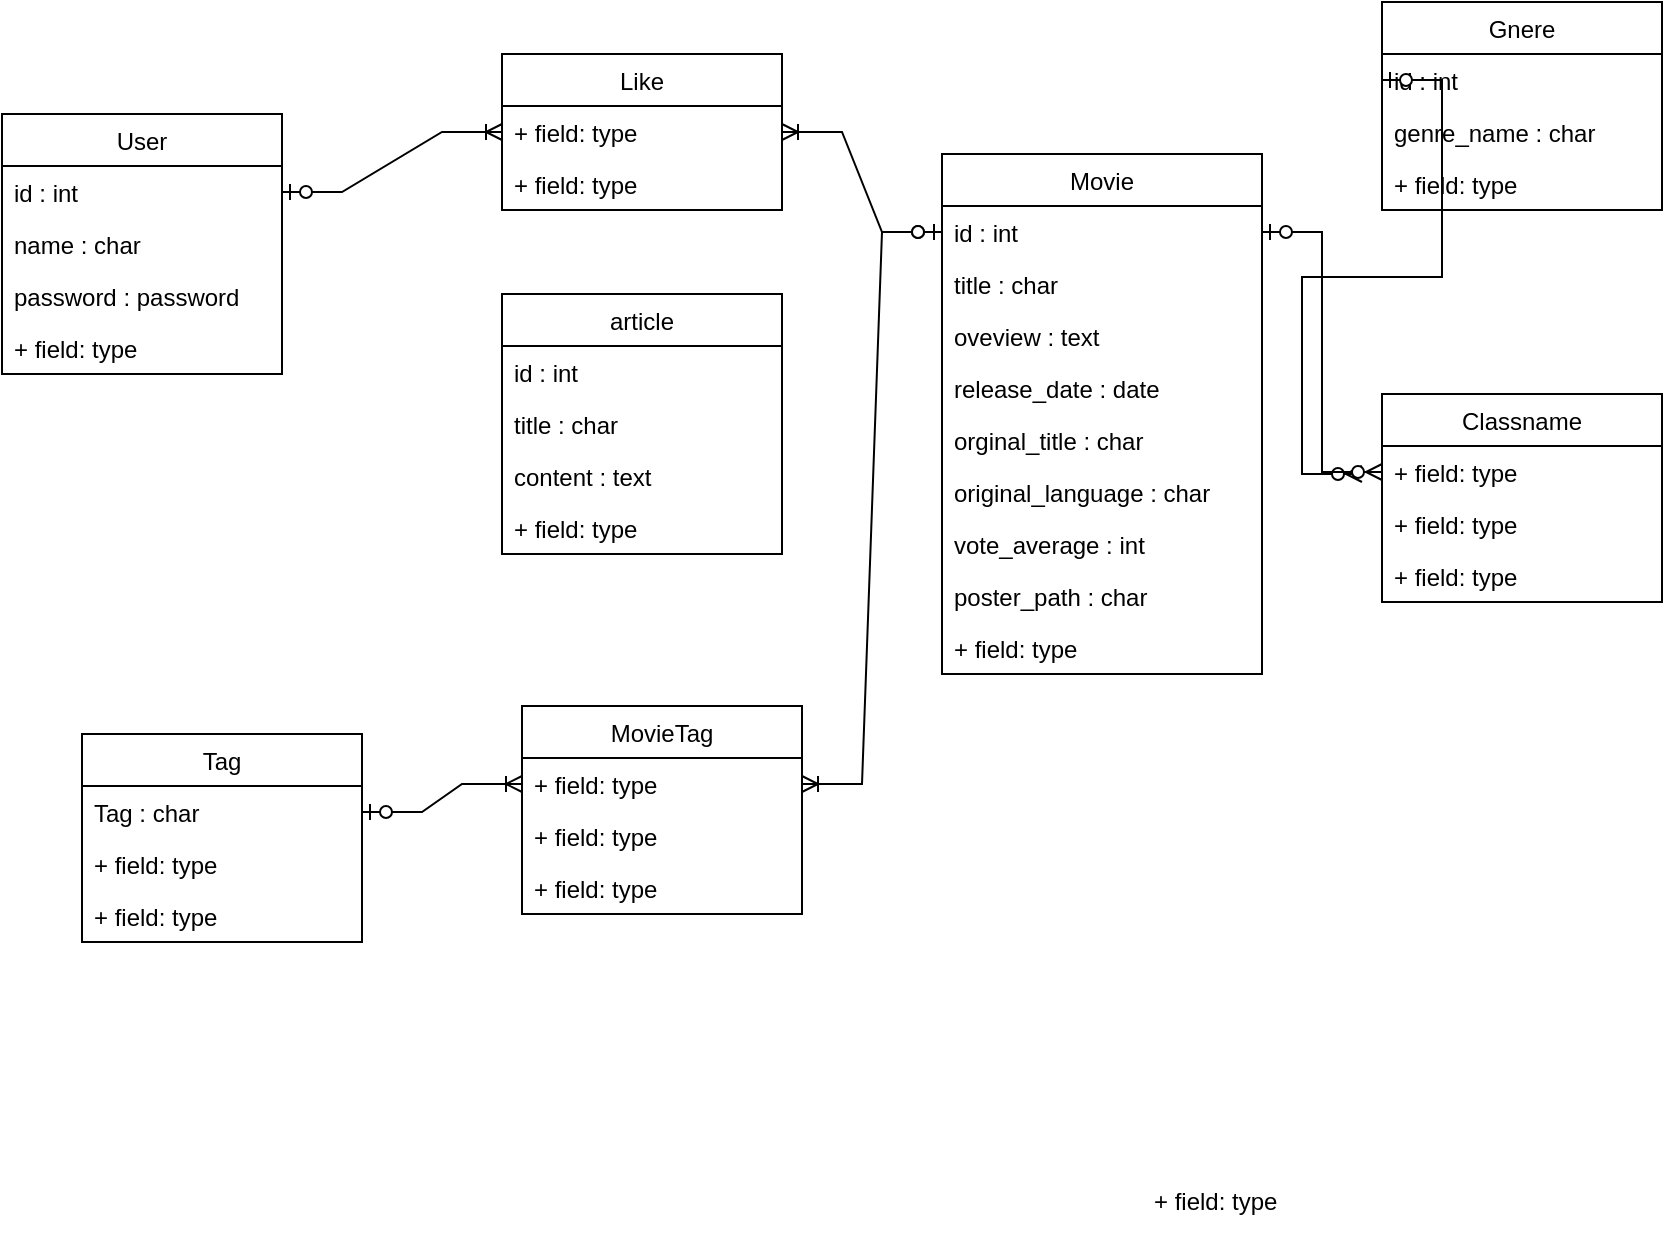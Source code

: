 <mxfile version="20.5.3" type="device"><diagram id="C5RBs43oDa-KdzZeNtuy" name="Page-1"><mxGraphModel dx="988" dy="656" grid="1" gridSize="10" guides="1" tooltips="1" connect="1" arrows="1" fold="1" page="1" pageScale="1" pageWidth="827" pageHeight="1169" math="0" shadow="0"><root><mxCell id="WIyWlLk6GJQsqaUBKTNV-0"/><mxCell id="WIyWlLk6GJQsqaUBKTNV-1" parent="WIyWlLk6GJQsqaUBKTNV-0"/><mxCell id="A35lojZoDRnae0_go5Ox-72" value="Movie" style="swimlane;fontStyle=0;childLayout=stackLayout;horizontal=1;startSize=26;fillColor=none;horizontalStack=0;resizeParent=1;resizeParentMax=0;resizeLast=0;collapsible=1;marginBottom=0;" parent="WIyWlLk6GJQsqaUBKTNV-1" vertex="1"><mxGeometry x="530" y="110" width="160" height="260" as="geometry"/></mxCell><mxCell id="A35lojZoDRnae0_go5Ox-86" value="id : int" style="text;strokeColor=none;fillColor=none;align=left;verticalAlign=top;spacingLeft=4;spacingRight=4;overflow=hidden;rotatable=0;points=[[0,0.5],[1,0.5]];portConstraint=eastwest;" parent="A35lojZoDRnae0_go5Ox-72" vertex="1"><mxGeometry y="26" width="160" height="26" as="geometry"/></mxCell><mxCell id="A35lojZoDRnae0_go5Ox-74" value="title : char" style="text;strokeColor=none;fillColor=none;align=left;verticalAlign=top;spacingLeft=4;spacingRight=4;overflow=hidden;rotatable=0;points=[[0,0.5],[1,0.5]];portConstraint=eastwest;" parent="A35lojZoDRnae0_go5Ox-72" vertex="1"><mxGeometry y="52" width="160" height="26" as="geometry"/></mxCell><mxCell id="A35lojZoDRnae0_go5Ox-81" value="oveview : text" style="text;strokeColor=none;fillColor=none;align=left;verticalAlign=top;spacingLeft=4;spacingRight=4;overflow=hidden;rotatable=0;points=[[0,0.5],[1,0.5]];portConstraint=eastwest;" parent="A35lojZoDRnae0_go5Ox-72" vertex="1"><mxGeometry y="78" width="160" height="26" as="geometry"/></mxCell><mxCell id="A35lojZoDRnae0_go5Ox-82" value="release_date : date" style="text;strokeColor=none;fillColor=none;align=left;verticalAlign=top;spacingLeft=4;spacingRight=4;overflow=hidden;rotatable=0;points=[[0,0.5],[1,0.5]];portConstraint=eastwest;" parent="A35lojZoDRnae0_go5Ox-72" vertex="1"><mxGeometry y="104" width="160" height="26" as="geometry"/></mxCell><mxCell id="A35lojZoDRnae0_go5Ox-80" value="orginal_title : char" style="text;strokeColor=none;fillColor=none;align=left;verticalAlign=top;spacingLeft=4;spacingRight=4;overflow=hidden;rotatable=0;points=[[0,0.5],[1,0.5]];portConstraint=eastwest;" parent="A35lojZoDRnae0_go5Ox-72" vertex="1"><mxGeometry y="130" width="160" height="26" as="geometry"/></mxCell><mxCell id="A35lojZoDRnae0_go5Ox-85" value="original_language : char" style="text;strokeColor=none;fillColor=none;align=left;verticalAlign=top;spacingLeft=4;spacingRight=4;overflow=hidden;rotatable=0;points=[[0,0.5],[1,0.5]];portConstraint=eastwest;" parent="A35lojZoDRnae0_go5Ox-72" vertex="1"><mxGeometry y="156" width="160" height="26" as="geometry"/></mxCell><mxCell id="A35lojZoDRnae0_go5Ox-83" value="vote_average : int" style="text;strokeColor=none;fillColor=none;align=left;verticalAlign=top;spacingLeft=4;spacingRight=4;overflow=hidden;rotatable=0;points=[[0,0.5],[1,0.5]];portConstraint=eastwest;" parent="A35lojZoDRnae0_go5Ox-72" vertex="1"><mxGeometry y="182" width="160" height="26" as="geometry"/></mxCell><mxCell id="A35lojZoDRnae0_go5Ox-88" value="poster_path : char" style="text;strokeColor=none;fillColor=none;align=left;verticalAlign=top;spacingLeft=4;spacingRight=4;overflow=hidden;rotatable=0;points=[[0,0.5],[1,0.5]];portConstraint=eastwest;" parent="A35lojZoDRnae0_go5Ox-72" vertex="1"><mxGeometry y="208" width="160" height="26" as="geometry"/></mxCell><mxCell id="A35lojZoDRnae0_go5Ox-84" value="+ field: type" style="text;strokeColor=none;fillColor=none;align=left;verticalAlign=top;spacingLeft=4;spacingRight=4;overflow=hidden;rotatable=0;points=[[0,0.5],[1,0.5]];portConstraint=eastwest;" parent="A35lojZoDRnae0_go5Ox-72" vertex="1"><mxGeometry y="234" width="160" height="26" as="geometry"/></mxCell><mxCell id="A35lojZoDRnae0_go5Ox-76" value="User" style="swimlane;fontStyle=0;childLayout=stackLayout;horizontal=1;startSize=26;fillColor=none;horizontalStack=0;resizeParent=1;resizeParentMax=0;resizeLast=0;collapsible=1;marginBottom=0;" parent="WIyWlLk6GJQsqaUBKTNV-1" vertex="1"><mxGeometry x="60" y="90" width="140" height="130" as="geometry"/></mxCell><mxCell id="A35lojZoDRnae0_go5Ox-77" value="id : int" style="text;strokeColor=none;fillColor=none;align=left;verticalAlign=top;spacingLeft=4;spacingRight=4;overflow=hidden;rotatable=0;points=[[0,0.5],[1,0.5]];portConstraint=eastwest;" parent="A35lojZoDRnae0_go5Ox-76" vertex="1"><mxGeometry y="26" width="140" height="26" as="geometry"/></mxCell><mxCell id="A35lojZoDRnae0_go5Ox-78" value="name : char" style="text;strokeColor=none;fillColor=none;align=left;verticalAlign=top;spacingLeft=4;spacingRight=4;overflow=hidden;rotatable=0;points=[[0,0.5],[1,0.5]];portConstraint=eastwest;" parent="A35lojZoDRnae0_go5Ox-76" vertex="1"><mxGeometry y="52" width="140" height="26" as="geometry"/></mxCell><mxCell id="A35lojZoDRnae0_go5Ox-79" value="password : password" style="text;strokeColor=none;fillColor=none;align=left;verticalAlign=top;spacingLeft=4;spacingRight=4;overflow=hidden;rotatable=0;points=[[0,0.5],[1,0.5]];portConstraint=eastwest;" parent="A35lojZoDRnae0_go5Ox-76" vertex="1"><mxGeometry y="78" width="140" height="26" as="geometry"/></mxCell><mxCell id="A35lojZoDRnae0_go5Ox-87" value="+ field: type" style="text;strokeColor=none;fillColor=none;align=left;verticalAlign=top;spacingLeft=4;spacingRight=4;overflow=hidden;rotatable=0;points=[[0,0.5],[1,0.5]];portConstraint=eastwest;" parent="A35lojZoDRnae0_go5Ox-76" vertex="1"><mxGeometry y="104" width="140" height="26" as="geometry"/></mxCell><mxCell id="A35lojZoDRnae0_go5Ox-89" value="+ field: type" style="text;strokeColor=none;fillColor=none;align=left;verticalAlign=top;spacingLeft=4;spacingRight=4;overflow=hidden;rotatable=0;points=[[0,0.5],[1,0.5]];portConstraint=eastwest;" parent="WIyWlLk6GJQsqaUBKTNV-1" vertex="1"><mxGeometry x="630" y="620" width="140" height="26" as="geometry"/></mxCell><mxCell id="A35lojZoDRnae0_go5Ox-91" value="Tag" style="swimlane;fontStyle=0;childLayout=stackLayout;horizontal=1;startSize=26;fillColor=none;horizontalStack=0;resizeParent=1;resizeParentMax=0;resizeLast=0;collapsible=1;marginBottom=0;" parent="WIyWlLk6GJQsqaUBKTNV-1" vertex="1"><mxGeometry x="100" y="400" width="140" height="104" as="geometry"/></mxCell><mxCell id="A35lojZoDRnae0_go5Ox-92" value="Tag : char" style="text;strokeColor=none;fillColor=none;align=left;verticalAlign=top;spacingLeft=4;spacingRight=4;overflow=hidden;rotatable=0;points=[[0,0.5],[1,0.5]];portConstraint=eastwest;" parent="A35lojZoDRnae0_go5Ox-91" vertex="1"><mxGeometry y="26" width="140" height="26" as="geometry"/></mxCell><mxCell id="A35lojZoDRnae0_go5Ox-93" value="+ field: type" style="text;strokeColor=none;fillColor=none;align=left;verticalAlign=top;spacingLeft=4;spacingRight=4;overflow=hidden;rotatable=0;points=[[0,0.5],[1,0.5]];portConstraint=eastwest;" parent="A35lojZoDRnae0_go5Ox-91" vertex="1"><mxGeometry y="52" width="140" height="26" as="geometry"/></mxCell><mxCell id="A35lojZoDRnae0_go5Ox-94" value="+ field: type" style="text;strokeColor=none;fillColor=none;align=left;verticalAlign=top;spacingLeft=4;spacingRight=4;overflow=hidden;rotatable=0;points=[[0,0.5],[1,0.5]];portConstraint=eastwest;" parent="A35lojZoDRnae0_go5Ox-91" vertex="1"><mxGeometry y="78" width="140" height="26" as="geometry"/></mxCell><mxCell id="A35lojZoDRnae0_go5Ox-95" value="MovieTag" style="swimlane;fontStyle=0;childLayout=stackLayout;horizontal=1;startSize=26;fillColor=none;horizontalStack=0;resizeParent=1;resizeParentMax=0;resizeLast=0;collapsible=1;marginBottom=0;" parent="WIyWlLk6GJQsqaUBKTNV-1" vertex="1"><mxGeometry x="320" y="386" width="140" height="104" as="geometry"/></mxCell><mxCell id="A35lojZoDRnae0_go5Ox-96" value="+ field: type" style="text;strokeColor=none;fillColor=none;align=left;verticalAlign=top;spacingLeft=4;spacingRight=4;overflow=hidden;rotatable=0;points=[[0,0.5],[1,0.5]];portConstraint=eastwest;" parent="A35lojZoDRnae0_go5Ox-95" vertex="1"><mxGeometry y="26" width="140" height="26" as="geometry"/></mxCell><mxCell id="A35lojZoDRnae0_go5Ox-97" value="+ field: type" style="text;strokeColor=none;fillColor=none;align=left;verticalAlign=top;spacingLeft=4;spacingRight=4;overflow=hidden;rotatable=0;points=[[0,0.5],[1,0.5]];portConstraint=eastwest;" parent="A35lojZoDRnae0_go5Ox-95" vertex="1"><mxGeometry y="52" width="140" height="26" as="geometry"/></mxCell><mxCell id="A35lojZoDRnae0_go5Ox-98" value="+ field: type" style="text;strokeColor=none;fillColor=none;align=left;verticalAlign=top;spacingLeft=4;spacingRight=4;overflow=hidden;rotatable=0;points=[[0,0.5],[1,0.5]];portConstraint=eastwest;" parent="A35lojZoDRnae0_go5Ox-95" vertex="1"><mxGeometry y="78" width="140" height="26" as="geometry"/></mxCell><mxCell id="A35lojZoDRnae0_go5Ox-103" value="" style="edgeStyle=entityRelationEdgeStyle;fontSize=12;html=1;endArrow=ERoneToMany;startArrow=ERzeroToOne;rounded=0;exitX=0;exitY=0.5;exitDx=0;exitDy=0;entryX=1;entryY=0.5;entryDx=0;entryDy=0;" parent="WIyWlLk6GJQsqaUBKTNV-1" source="A35lojZoDRnae0_go5Ox-86" target="A35lojZoDRnae0_go5Ox-96" edge="1"><mxGeometry width="100" height="100" relative="1" as="geometry"><mxPoint x="430" y="290" as="sourcePoint"/><mxPoint x="530" y="190" as="targetPoint"/></mxGeometry></mxCell><mxCell id="A35lojZoDRnae0_go5Ox-104" value="" style="edgeStyle=entityRelationEdgeStyle;fontSize=12;html=1;endArrow=ERoneToMany;startArrow=ERzeroToOne;rounded=0;exitX=1;exitY=0.5;exitDx=0;exitDy=0;entryX=0;entryY=0.5;entryDx=0;entryDy=0;" parent="WIyWlLk6GJQsqaUBKTNV-1" source="A35lojZoDRnae0_go5Ox-92" target="A35lojZoDRnae0_go5Ox-96" edge="1"><mxGeometry width="100" height="100" relative="1" as="geometry"><mxPoint x="350" y="370" as="sourcePoint"/><mxPoint x="450" y="270" as="targetPoint"/></mxGeometry></mxCell><mxCell id="A35lojZoDRnae0_go5Ox-170" value="Like" style="swimlane;fontStyle=0;childLayout=stackLayout;horizontal=1;startSize=26;fillColor=none;horizontalStack=0;resizeParent=1;resizeParentMax=0;resizeLast=0;collapsible=1;marginBottom=0;" parent="WIyWlLk6GJQsqaUBKTNV-1" vertex="1"><mxGeometry x="310" y="60" width="140" height="78" as="geometry"/></mxCell><mxCell id="A35lojZoDRnae0_go5Ox-171" value="+ field: type" style="text;strokeColor=none;fillColor=none;align=left;verticalAlign=top;spacingLeft=4;spacingRight=4;overflow=hidden;rotatable=0;points=[[0,0.5],[1,0.5]];portConstraint=eastwest;" parent="A35lojZoDRnae0_go5Ox-170" vertex="1"><mxGeometry y="26" width="140" height="26" as="geometry"/></mxCell><mxCell id="A35lojZoDRnae0_go5Ox-172" value="+ field: type" style="text;strokeColor=none;fillColor=none;align=left;verticalAlign=top;spacingLeft=4;spacingRight=4;overflow=hidden;rotatable=0;points=[[0,0.5],[1,0.5]];portConstraint=eastwest;" parent="A35lojZoDRnae0_go5Ox-170" vertex="1"><mxGeometry y="52" width="140" height="26" as="geometry"/></mxCell><mxCell id="A35lojZoDRnae0_go5Ox-174" value="" style="edgeStyle=entityRelationEdgeStyle;fontSize=12;html=1;endArrow=ERoneToMany;startArrow=ERzeroToOne;rounded=0;exitX=1;exitY=0.5;exitDx=0;exitDy=0;entryX=0;entryY=0.5;entryDx=0;entryDy=0;" parent="WIyWlLk6GJQsqaUBKTNV-1" source="A35lojZoDRnae0_go5Ox-77" target="A35lojZoDRnae0_go5Ox-171" edge="1"><mxGeometry width="100" height="100" relative="1" as="geometry"><mxPoint x="370" y="340" as="sourcePoint"/><mxPoint x="470" y="240" as="targetPoint"/></mxGeometry></mxCell><mxCell id="A35lojZoDRnae0_go5Ox-175" value="" style="edgeStyle=entityRelationEdgeStyle;fontSize=12;html=1;endArrow=ERoneToMany;startArrow=ERzeroToOne;rounded=0;exitX=0;exitY=0.5;exitDx=0;exitDy=0;entryX=1;entryY=0.5;entryDx=0;entryDy=0;" parent="WIyWlLk6GJQsqaUBKTNV-1" source="A35lojZoDRnae0_go5Ox-86" target="A35lojZoDRnae0_go5Ox-171" edge="1"><mxGeometry width="100" height="100" relative="1" as="geometry"><mxPoint x="370" y="340" as="sourcePoint"/><mxPoint x="470" y="240" as="targetPoint"/></mxGeometry></mxCell><mxCell id="A35lojZoDRnae0_go5Ox-176" value="article" style="swimlane;fontStyle=0;childLayout=stackLayout;horizontal=1;startSize=26;fillColor=none;horizontalStack=0;resizeParent=1;resizeParentMax=0;resizeLast=0;collapsible=1;marginBottom=0;" parent="WIyWlLk6GJQsqaUBKTNV-1" vertex="1"><mxGeometry x="310" y="180" width="140" height="130" as="geometry"/></mxCell><mxCell id="A35lojZoDRnae0_go5Ox-177" value="id : int" style="text;strokeColor=none;fillColor=none;align=left;verticalAlign=top;spacingLeft=4;spacingRight=4;overflow=hidden;rotatable=0;points=[[0,0.5],[1,0.5]];portConstraint=eastwest;" parent="A35lojZoDRnae0_go5Ox-176" vertex="1"><mxGeometry y="26" width="140" height="26" as="geometry"/></mxCell><mxCell id="A35lojZoDRnae0_go5Ox-178" value="title : char" style="text;strokeColor=none;fillColor=none;align=left;verticalAlign=top;spacingLeft=4;spacingRight=4;overflow=hidden;rotatable=0;points=[[0,0.5],[1,0.5]];portConstraint=eastwest;" parent="A35lojZoDRnae0_go5Ox-176" vertex="1"><mxGeometry y="52" width="140" height="26" as="geometry"/></mxCell><mxCell id="A35lojZoDRnae0_go5Ox-90" value="content : text" style="text;strokeColor=none;fillColor=none;align=left;verticalAlign=top;spacingLeft=4;spacingRight=4;overflow=hidden;rotatable=0;points=[[0,0.5],[1,0.5]];portConstraint=eastwest;" parent="A35lojZoDRnae0_go5Ox-176" vertex="1"><mxGeometry y="78" width="140" height="26" as="geometry"/></mxCell><mxCell id="A35lojZoDRnae0_go5Ox-179" value="+ field: type" style="text;strokeColor=none;fillColor=none;align=left;verticalAlign=top;spacingLeft=4;spacingRight=4;overflow=hidden;rotatable=0;points=[[0,0.5],[1,0.5]];portConstraint=eastwest;" parent="A35lojZoDRnae0_go5Ox-176" vertex="1"><mxGeometry y="104" width="140" height="26" as="geometry"/></mxCell><mxCell id="5QQ3Zmt-CcdkaO0t5X57-0" value="Gnere" style="swimlane;fontStyle=0;childLayout=stackLayout;horizontal=1;startSize=26;fillColor=none;horizontalStack=0;resizeParent=1;resizeParentMax=0;resizeLast=0;collapsible=1;marginBottom=0;" vertex="1" parent="WIyWlLk6GJQsqaUBKTNV-1"><mxGeometry x="750" y="34" width="140" height="104" as="geometry"/></mxCell><mxCell id="5QQ3Zmt-CcdkaO0t5X57-1" value="id : int" style="text;strokeColor=none;fillColor=none;align=left;verticalAlign=top;spacingLeft=4;spacingRight=4;overflow=hidden;rotatable=0;points=[[0,0.5],[1,0.5]];portConstraint=eastwest;" vertex="1" parent="5QQ3Zmt-CcdkaO0t5X57-0"><mxGeometry y="26" width="140" height="26" as="geometry"/></mxCell><mxCell id="5QQ3Zmt-CcdkaO0t5X57-2" value="genre_name : char" style="text;strokeColor=none;fillColor=none;align=left;verticalAlign=top;spacingLeft=4;spacingRight=4;overflow=hidden;rotatable=0;points=[[0,0.5],[1,0.5]];portConstraint=eastwest;" vertex="1" parent="5QQ3Zmt-CcdkaO0t5X57-0"><mxGeometry y="52" width="140" height="26" as="geometry"/></mxCell><mxCell id="5QQ3Zmt-CcdkaO0t5X57-3" value="+ field: type" style="text;strokeColor=none;fillColor=none;align=left;verticalAlign=top;spacingLeft=4;spacingRight=4;overflow=hidden;rotatable=0;points=[[0,0.5],[1,0.5]];portConstraint=eastwest;" vertex="1" parent="5QQ3Zmt-CcdkaO0t5X57-0"><mxGeometry y="78" width="140" height="26" as="geometry"/></mxCell><mxCell id="5QQ3Zmt-CcdkaO0t5X57-4" value="Classname" style="swimlane;fontStyle=0;childLayout=stackLayout;horizontal=1;startSize=26;fillColor=none;horizontalStack=0;resizeParent=1;resizeParentMax=0;resizeLast=0;collapsible=1;marginBottom=0;" vertex="1" parent="WIyWlLk6GJQsqaUBKTNV-1"><mxGeometry x="750" y="230" width="140" height="104" as="geometry"/></mxCell><mxCell id="5QQ3Zmt-CcdkaO0t5X57-5" value="+ field: type" style="text;strokeColor=none;fillColor=none;align=left;verticalAlign=top;spacingLeft=4;spacingRight=4;overflow=hidden;rotatable=0;points=[[0,0.5],[1,0.5]];portConstraint=eastwest;" vertex="1" parent="5QQ3Zmt-CcdkaO0t5X57-4"><mxGeometry y="26" width="140" height="26" as="geometry"/></mxCell><mxCell id="5QQ3Zmt-CcdkaO0t5X57-6" value="+ field: type" style="text;strokeColor=none;fillColor=none;align=left;verticalAlign=top;spacingLeft=4;spacingRight=4;overflow=hidden;rotatable=0;points=[[0,0.5],[1,0.5]];portConstraint=eastwest;" vertex="1" parent="5QQ3Zmt-CcdkaO0t5X57-4"><mxGeometry y="52" width="140" height="26" as="geometry"/></mxCell><mxCell id="5QQ3Zmt-CcdkaO0t5X57-7" value="+ field: type" style="text;strokeColor=none;fillColor=none;align=left;verticalAlign=top;spacingLeft=4;spacingRight=4;overflow=hidden;rotatable=0;points=[[0,0.5],[1,0.5]];portConstraint=eastwest;" vertex="1" parent="5QQ3Zmt-CcdkaO0t5X57-4"><mxGeometry y="78" width="140" height="26" as="geometry"/></mxCell><mxCell id="5QQ3Zmt-CcdkaO0t5X57-8" value="" style="edgeStyle=entityRelationEdgeStyle;fontSize=12;html=1;endArrow=ERzeroToMany;startArrow=ERzeroToOne;rounded=0;exitX=0;exitY=0.5;exitDx=0;exitDy=0;" edge="1" parent="WIyWlLk6GJQsqaUBKTNV-1" source="5QQ3Zmt-CcdkaO0t5X57-1"><mxGeometry width="100" height="100" relative="1" as="geometry"><mxPoint x="660" y="60" as="sourcePoint"/><mxPoint x="740" y="270" as="targetPoint"/></mxGeometry></mxCell><mxCell id="5QQ3Zmt-CcdkaO0t5X57-10" value="" style="edgeStyle=entityRelationEdgeStyle;fontSize=12;html=1;endArrow=ERzeroToMany;startArrow=ERzeroToOne;rounded=0;exitX=1;exitY=0.5;exitDx=0;exitDy=0;entryX=0;entryY=0.5;entryDx=0;entryDy=0;" edge="1" parent="WIyWlLk6GJQsqaUBKTNV-1" source="A35lojZoDRnae0_go5Ox-86" target="5QQ3Zmt-CcdkaO0t5X57-5"><mxGeometry width="100" height="100" relative="1" as="geometry"><mxPoint x="730" y="240" as="sourcePoint"/><mxPoint x="830" y="140" as="targetPoint"/></mxGeometry></mxCell></root></mxGraphModel></diagram></mxfile>